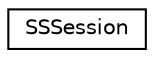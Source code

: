 digraph "Graphical Class Hierarchy"
{
  edge [fontname="Helvetica",fontsize="10",labelfontname="Helvetica",labelfontsize="10"];
  node [fontname="Helvetica",fontsize="10",shape=record];
  rankdir="LR";
  Node1 [label="SSSession",height=0.2,width=0.4,color="black", fillcolor="white", style="filled",URL="$class_s_s_session.html"];
}
